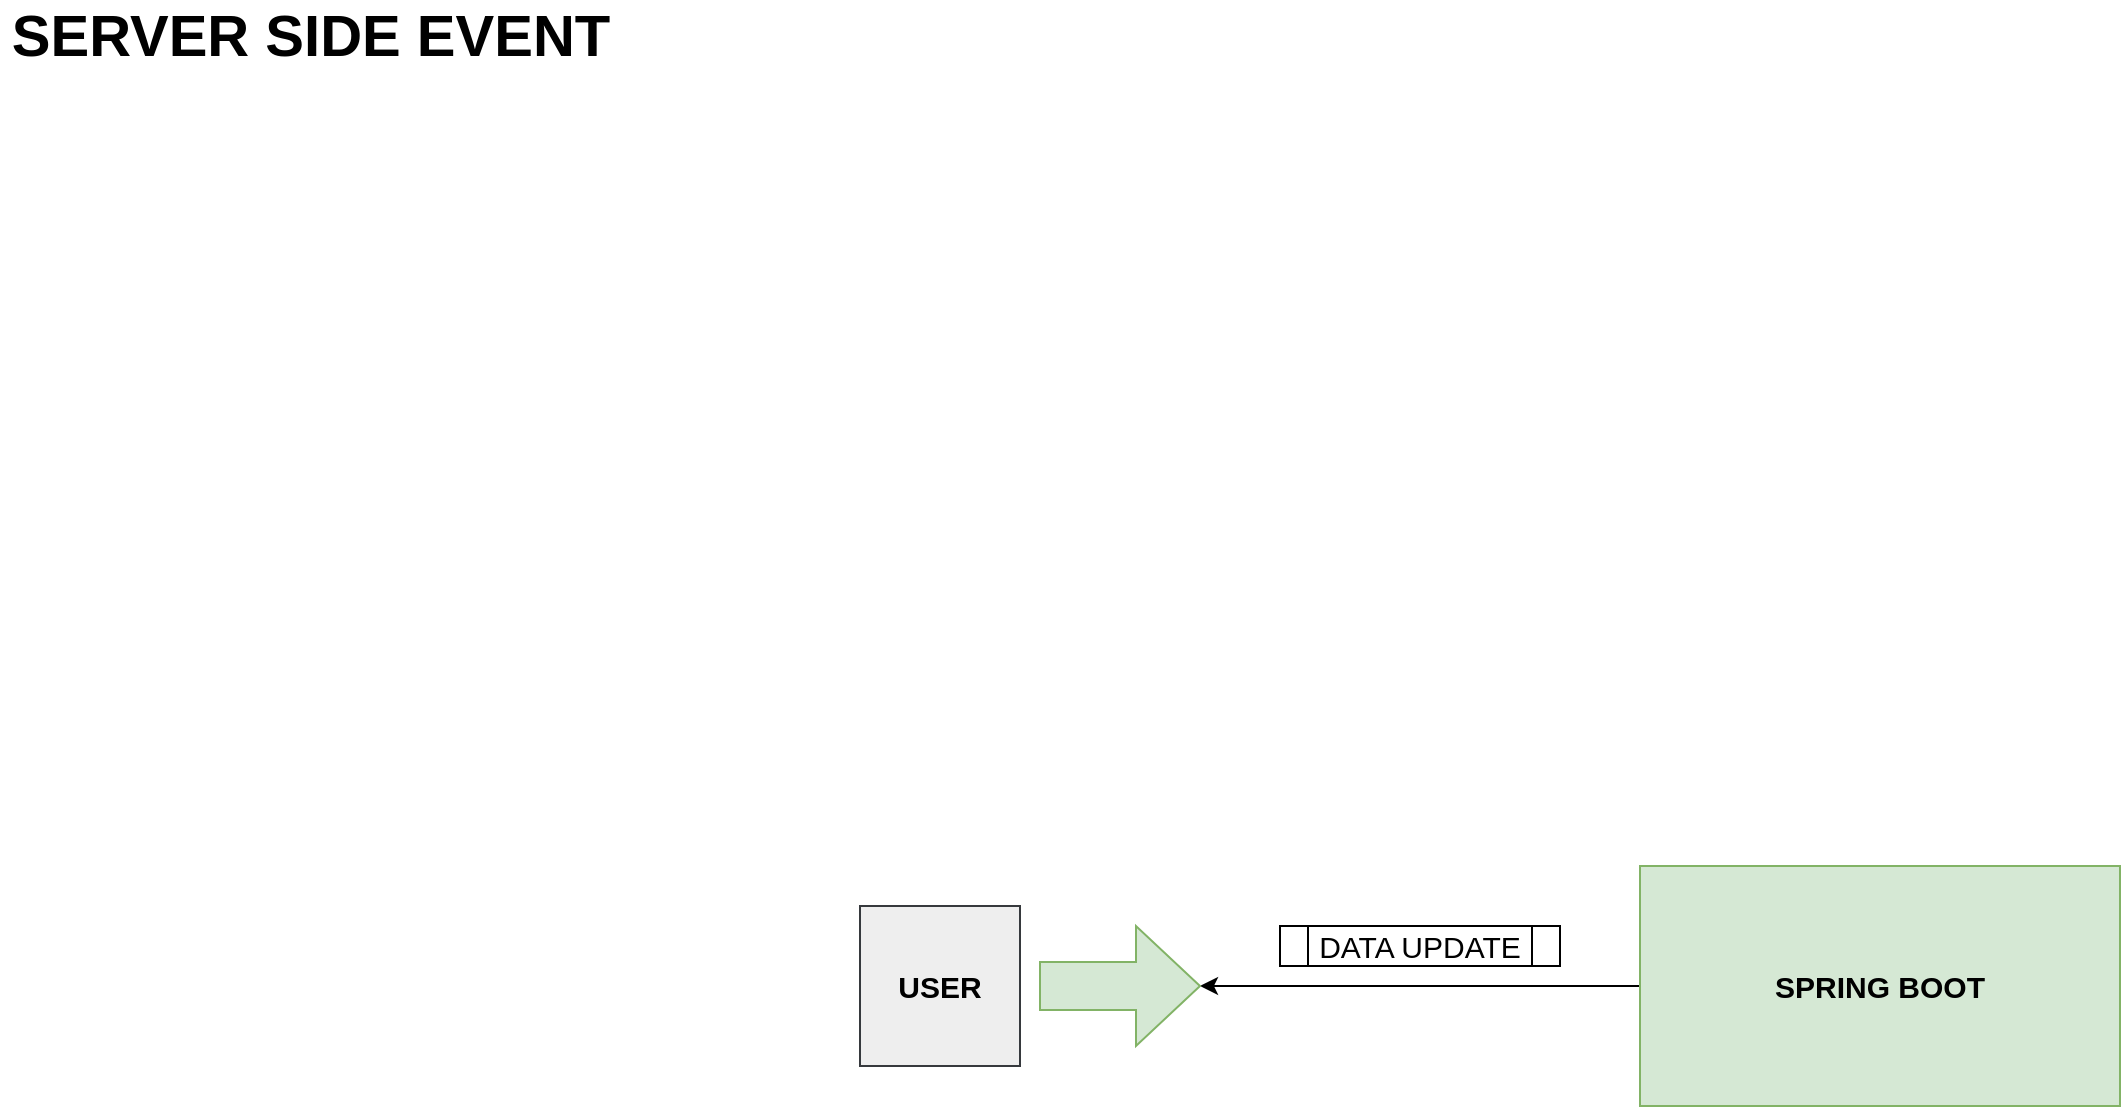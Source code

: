 <mxfile version="16.2.7" type="github"><diagram id="mPFSQiah_NU10TlbEY0m" name="Page-1"><mxGraphModel dx="2866" dy="1186" grid="1" gridSize="10" guides="1" tooltips="1" connect="1" arrows="1" fold="1" page="0" pageScale="1" pageWidth="827" pageHeight="1169" math="0" shadow="0"><root><mxCell id="0"/><mxCell id="1" parent="0"/><mxCell id="sigG_fs_RIrKZey_LHQE-6" value="" style="edgeStyle=orthogonalEdgeStyle;rounded=0;orthogonalLoop=1;jettySize=auto;html=1;fontSize=29;" edge="1" parent="1" source="sigG_fs_RIrKZey_LHQE-3" target="sigG_fs_RIrKZey_LHQE-5"><mxGeometry relative="1" as="geometry"/></mxCell><mxCell id="sigG_fs_RIrKZey_LHQE-3" value="SPRING BOOT" style="rounded=0;whiteSpace=wrap;html=1;fillColor=#d5e8d4;strokeColor=#82b366;gradientColor=none;fontStyle=1;fontSize=15;" vertex="1" parent="1"><mxGeometry x="300" y="520" width="240" height="120" as="geometry"/></mxCell><mxCell id="sigG_fs_RIrKZey_LHQE-4" value="&lt;b&gt;&lt;font style=&quot;font-size: 29px&quot;&gt;SERVER SIDE EVENT&lt;/font&gt;&lt;/b&gt;" style="text;html=1;align=center;verticalAlign=middle;resizable=0;points=[];autosize=1;strokeColor=none;fillColor=none;fontSize=15;" vertex="1" parent="1"><mxGeometry x="-520" y="90" width="310" height="30" as="geometry"/></mxCell><mxCell id="sigG_fs_RIrKZey_LHQE-5" value="" style="shape=singleArrow;whiteSpace=wrap;html=1;arrowWidth=0.4;arrowSize=0.4;fontSize=15;fillColor=#d5e8d4;strokeColor=#82b366;rounded=0;gradientColor=none;fontStyle=1;" vertex="1" parent="1"><mxGeometry y="550" width="80" height="60" as="geometry"/></mxCell><mxCell id="sigG_fs_RIrKZey_LHQE-12" value="USER" style="whiteSpace=wrap;html=1;aspect=fixed;rounded=0;fontSize=15;fillColor=#eeeeee;strokeColor=#36393d;fontStyle=1" vertex="1" parent="1"><mxGeometry x="-90" y="540" width="80" height="80" as="geometry"/></mxCell><mxCell id="sigG_fs_RIrKZey_LHQE-13" value="DATA UPDATE" style="shape=process;whiteSpace=wrap;html=1;backgroundOutline=1;rounded=0;fontSize=15;fillColor=default;gradientColor=none;" vertex="1" parent="1"><mxGeometry x="120" y="550" width="140" height="20" as="geometry"/></mxCell></root></mxGraphModel></diagram></mxfile>